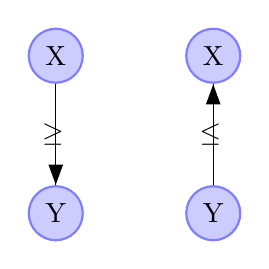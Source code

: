 \tikzstyle{vertex} = [
	shape=circle,  
	draw=blue!50, %draw the border to the node
	fill=blue!20, %fill the space of the node
	thick,
	minimum size=4mm, %minimum size of the nodes
	distance=1cm
];
\pgfarrowsdeclare{directEdge}{directEdge}{%
	\arrowsize=0.2pt
	\advance\arrowsize by .5\pgflinewidth
	\pgfarrowsleftextend{-4\arrowsize-.5\pgflinewidth}
	\pgfarrowsrightextend{.5\pgflinewidth}
}{%
	\arrowsize=1pt
	\advance\arrowsize by .5\pgflinewidth
	\pgfsetdash{}{0pt} % do not dash
	\pgfsetroundjoin % fix join
	\pgfsetroundcap % fix cap
	\pgfpathmoveto{\pgfpointorigin}
	\pgfpathlineto{\pgfpoint{-6\arrowsize}{2.2\arrowsize}}
	\pgfpathlineto{\pgfpoint{-6\arrowsize}{-2.2\arrowsize}}
	\pgfpathclose
	\pgfusepathqfill
}

\begin{scope}[scale=1.0,shift={(-1,0)}]
	\node[vertex](X) at (0,+1) {X};
	\node[vertex](Y) at (0,-1) {Y};
	
	\draw [-directEdge] (X) to[] node[pos=0.5,xshift=-1pt,yshift=0pt] {$\geq$} (Y);
\end{scope}

\begin{scope}[scale=1.0,shift={(+1,0)}]
	\node[vertex](X) at (0,+1) {X};
	\node[vertex](Y) at (0,-1) {Y};

	\draw [-directEdge] (Y) to[] node[pos=0.5,xshift=-1pt,yshift=0pt] {$\leq$} (X);
\end{scope}
